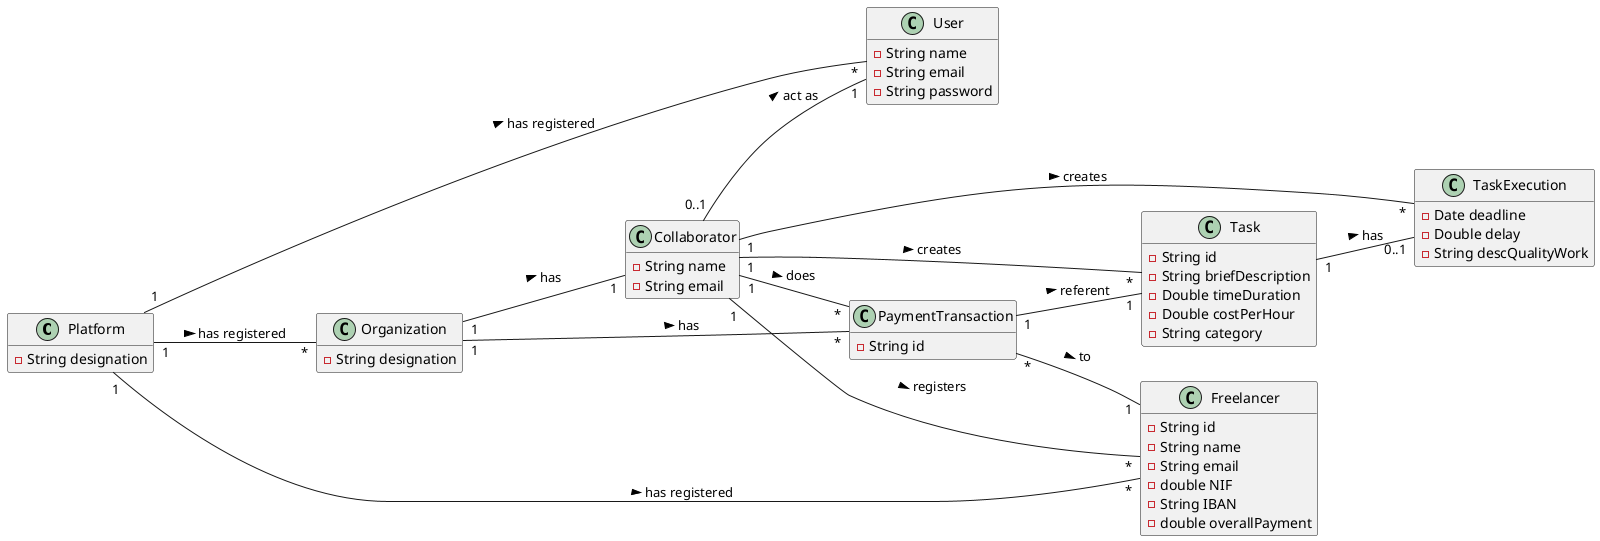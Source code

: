 @startuml

hide methods
left to right direction

class Platform {
  -String designation
}

class Organization {
  -String designation
}

class Collaborator {
  -String name
  -String email
}

class User {
  -String name
  -String email
  -String password
}

class Freelancer {
  -String id
  -String name
  -String email
  -double NIF
  -String IBAN
  -double overallPayment
}

class PaymentTransaction {
  -String id
}

class Task {
  -String id
  -String briefDescription
  -Double timeDuration
  -Double costPerHour
  -String category
}

class TaskExecution {
  -Date deadline
  -Double delay
  -String descQualityWork
}

Platform "1" -- "*" Organization : has registered >
Platform "1" -- "*" Freelancer : has registered >
Platform "1" -- "*" User : has registered >

Organization "1" -- "1" Collaborator: has >
Organization "1" -- "*" PaymentTransaction : has >

Collaborator "0..1" -- "1" User : act as >
Collaborator "1" -- "*" Freelancer : registers >
Collaborator "1" -- "*" Task : creates >
Collaborator "1" -- "*" TaskExecution : creates >
Collaborator "1" -- "*" PaymentTransaction : does >

PaymentTransaction "*" -- "1" Freelancer : to >
PaymentTransaction "1" -- "1" Task : referent >

Task "1" -- "0..1" TaskExecution : has >

@enduml
